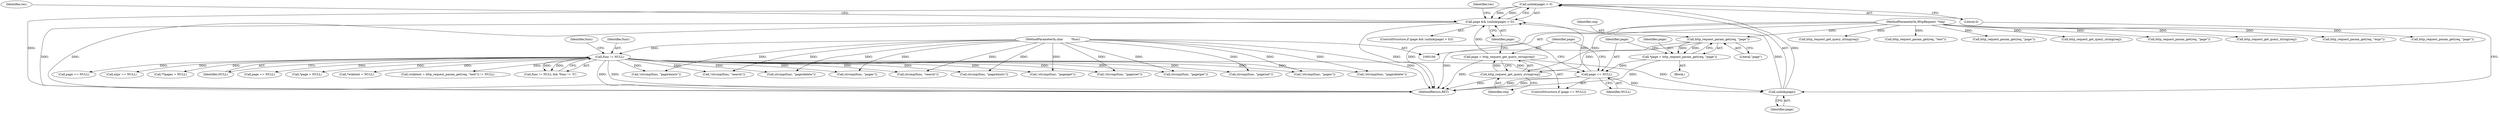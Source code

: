 digraph "0_didiwiki_5e5c796617e1712905dc5462b94bd5e6c08d15ea_0@API" {
"1000217" [label="(Call,unlink(page) > 0)"];
"1000218" [label="(Call,unlink(page))"];
"1000207" [label="(Call,page == NULL)"];
"1000201" [label="(Call,*page = http_request_param_get(req, \"page\"))"];
"1000203" [label="(Call,http_request_param_get(req, \"page\"))"];
"1000101" [label="(MethodParameterIn,HttpRequest  *req)"];
"1000107" [label="(Call,func != NULL)"];
"1000103" [label="(MethodParameterIn,char         *func)"];
"1000210" [label="(Call,page = http_request_get_query_string(req))"];
"1000212" [label="(Call,http_request_get_query_string(req))"];
"1000215" [label="(Call,page && (unlink(page) > 0))"];
"1000354" [label="(MethodReturn,RET)"];
"1000154" [label="(Call,!strcmp(func, \"page/set\"))"];
"1000101" [label="(MethodParameterIn,HttpRequest  *req)"];
"1000195" [label="(Call,!strcmp(func, \"page/delete\"))"];
"1000294" [label="(Call,http_request_get_query_string(req))"];
"1000272" [label="(Call,strcmp(func, \"search\"))"];
"1000117" [label="(Call,strcmp(func, \"page/get\"))"];
"1000268" [label="(Call,strcmp(func, \"pages\"))"];
"1000103" [label="(MethodParameterIn,char         *func)"];
"1000108" [label="(Identifier,func)"];
"1000242" [label="(Call,page == NULL)"];
"1000155" [label="(Call,strcmp(func, \"page/set\"))"];
"1000203" [label="(Call,http_request_param_get(req, \"page\"))"];
"1000267" [label="(Call,!strcmp(func, \"pages\"))"];
"1000172" [label="(Call,http_request_param_get(req, \"text\"))"];
"1000223" [label="(Identifier,res)"];
"1000206" [label="(ControlStructure,if (page == NULL))"];
"1000216" [label="(Identifier,page)"];
"1000164" [label="(Call,*page = NULL)"];
"1000219" [label="(Identifier,page)"];
"1000124" [label="(Call,http_request_param_get(req, \"page\"))"];
"1000160" [label="(Call,*wikitext = NULL)"];
"1000169" [label="(Call,(wikitext = http_request_param_get(req, \"text\")) != NULL)"];
"1000209" [label="(Identifier,NULL)"];
"1000106" [label="(Call,func != NULL && *func != '\0')"];
"1000112" [label="(Identifier,func)"];
"1000133" [label="(Call,http_request_get_query_string(req))"];
"1000107" [label="(Call,func != NULL)"];
"1000202" [label="(Identifier,page)"];
"1000230" [label="(Call,!strcmp(func, \"page/exists\"))"];
"1000211" [label="(Identifier,page)"];
"1000220" [label="(Literal,0)"];
"1000128" [label="(Call,page == NULL)"];
"1000271" [label="(Call,!strcmp(func, \"search\"))"];
"1000207" [label="(Call,page == NULL)"];
"1000238" [label="(Call,http_request_param_get(req, \"page\"))"];
"1000196" [label="(Call,strcmp(func, \"page/delete\"))"];
"1000199" [label="(Block,)"];
"1000345" [label="(Identifier,res)"];
"1000201" [label="(Call,*page = http_request_param_get(req, \"page\"))"];
"1000231" [label="(Call,strcmp(func, \"page/exists\"))"];
"1000116" [label="(Call,!strcmp(func, \"page/get\"))"];
"1000212" [label="(Call,http_request_get_query_string(req))"];
"1000214" [label="(ControlStructure,if (page && (unlink(page) > 0)))"];
"1000204" [label="(Identifier,req)"];
"1000247" [label="(Call,http_request_get_query_string(req))"];
"1000217" [label="(Call,unlink(page) > 0)"];
"1000285" [label="(Call,http_request_param_get(req, \"expr\"))"];
"1000289" [label="(Call,expr == NULL)"];
"1000277" [label="(Call,**pages = NULL)"];
"1000208" [label="(Identifier,page)"];
"1000218" [label="(Call,unlink(page))"];
"1000109" [label="(Identifier,NULL)"];
"1000213" [label="(Identifier,req)"];
"1000179" [label="(Call,http_request_param_get(req, \"page\"))"];
"1000205" [label="(Literal,\"page\")"];
"1000210" [label="(Call,page = http_request_get_query_string(req))"];
"1000215" [label="(Call,page && (unlink(page) > 0))"];
"1000217" -> "1000215"  [label="AST: "];
"1000217" -> "1000220"  [label="CFG: "];
"1000218" -> "1000217"  [label="AST: "];
"1000220" -> "1000217"  [label="AST: "];
"1000215" -> "1000217"  [label="CFG: "];
"1000217" -> "1000354"  [label="DDG: "];
"1000217" -> "1000215"  [label="DDG: "];
"1000217" -> "1000215"  [label="DDG: "];
"1000218" -> "1000217"  [label="DDG: "];
"1000218" -> "1000219"  [label="CFG: "];
"1000219" -> "1000218"  [label="AST: "];
"1000220" -> "1000218"  [label="CFG: "];
"1000218" -> "1000215"  [label="DDG: "];
"1000207" -> "1000218"  [label="DDG: "];
"1000210" -> "1000218"  [label="DDG: "];
"1000207" -> "1000206"  [label="AST: "];
"1000207" -> "1000209"  [label="CFG: "];
"1000208" -> "1000207"  [label="AST: "];
"1000209" -> "1000207"  [label="AST: "];
"1000211" -> "1000207"  [label="CFG: "];
"1000216" -> "1000207"  [label="CFG: "];
"1000207" -> "1000354"  [label="DDG: "];
"1000207" -> "1000354"  [label="DDG: "];
"1000201" -> "1000207"  [label="DDG: "];
"1000107" -> "1000207"  [label="DDG: "];
"1000207" -> "1000215"  [label="DDG: "];
"1000201" -> "1000199"  [label="AST: "];
"1000201" -> "1000203"  [label="CFG: "];
"1000202" -> "1000201"  [label="AST: "];
"1000203" -> "1000201"  [label="AST: "];
"1000208" -> "1000201"  [label="CFG: "];
"1000201" -> "1000354"  [label="DDG: "];
"1000203" -> "1000201"  [label="DDG: "];
"1000203" -> "1000201"  [label="DDG: "];
"1000203" -> "1000205"  [label="CFG: "];
"1000204" -> "1000203"  [label="AST: "];
"1000205" -> "1000203"  [label="AST: "];
"1000203" -> "1000354"  [label="DDG: "];
"1000101" -> "1000203"  [label="DDG: "];
"1000203" -> "1000212"  [label="DDG: "];
"1000101" -> "1000100"  [label="AST: "];
"1000101" -> "1000354"  [label="DDG: "];
"1000101" -> "1000124"  [label="DDG: "];
"1000101" -> "1000133"  [label="DDG: "];
"1000101" -> "1000172"  [label="DDG: "];
"1000101" -> "1000179"  [label="DDG: "];
"1000101" -> "1000212"  [label="DDG: "];
"1000101" -> "1000238"  [label="DDG: "];
"1000101" -> "1000247"  [label="DDG: "];
"1000101" -> "1000285"  [label="DDG: "];
"1000101" -> "1000294"  [label="DDG: "];
"1000107" -> "1000106"  [label="AST: "];
"1000107" -> "1000109"  [label="CFG: "];
"1000108" -> "1000107"  [label="AST: "];
"1000109" -> "1000107"  [label="AST: "];
"1000112" -> "1000107"  [label="CFG: "];
"1000106" -> "1000107"  [label="CFG: "];
"1000107" -> "1000354"  [label="DDG: "];
"1000107" -> "1000354"  [label="DDG: "];
"1000107" -> "1000106"  [label="DDG: "];
"1000107" -> "1000106"  [label="DDG: "];
"1000103" -> "1000107"  [label="DDG: "];
"1000107" -> "1000116"  [label="DDG: "];
"1000107" -> "1000117"  [label="DDG: "];
"1000107" -> "1000128"  [label="DDG: "];
"1000107" -> "1000154"  [label="DDG: "];
"1000107" -> "1000155"  [label="DDG: "];
"1000107" -> "1000160"  [label="DDG: "];
"1000107" -> "1000164"  [label="DDG: "];
"1000107" -> "1000169"  [label="DDG: "];
"1000107" -> "1000195"  [label="DDG: "];
"1000107" -> "1000196"  [label="DDG: "];
"1000107" -> "1000230"  [label="DDG: "];
"1000107" -> "1000231"  [label="DDG: "];
"1000107" -> "1000242"  [label="DDG: "];
"1000107" -> "1000267"  [label="DDG: "];
"1000107" -> "1000268"  [label="DDG: "];
"1000107" -> "1000271"  [label="DDG: "];
"1000107" -> "1000272"  [label="DDG: "];
"1000107" -> "1000277"  [label="DDG: "];
"1000107" -> "1000289"  [label="DDG: "];
"1000103" -> "1000100"  [label="AST: "];
"1000103" -> "1000354"  [label="DDG: "];
"1000103" -> "1000116"  [label="DDG: "];
"1000103" -> "1000117"  [label="DDG: "];
"1000103" -> "1000154"  [label="DDG: "];
"1000103" -> "1000155"  [label="DDG: "];
"1000103" -> "1000195"  [label="DDG: "];
"1000103" -> "1000196"  [label="DDG: "];
"1000103" -> "1000230"  [label="DDG: "];
"1000103" -> "1000231"  [label="DDG: "];
"1000103" -> "1000267"  [label="DDG: "];
"1000103" -> "1000268"  [label="DDG: "];
"1000103" -> "1000271"  [label="DDG: "];
"1000103" -> "1000272"  [label="DDG: "];
"1000210" -> "1000206"  [label="AST: "];
"1000210" -> "1000212"  [label="CFG: "];
"1000211" -> "1000210"  [label="AST: "];
"1000212" -> "1000210"  [label="AST: "];
"1000216" -> "1000210"  [label="CFG: "];
"1000210" -> "1000354"  [label="DDG: "];
"1000212" -> "1000210"  [label="DDG: "];
"1000210" -> "1000215"  [label="DDG: "];
"1000212" -> "1000213"  [label="CFG: "];
"1000213" -> "1000212"  [label="AST: "];
"1000212" -> "1000354"  [label="DDG: "];
"1000215" -> "1000214"  [label="AST: "];
"1000215" -> "1000216"  [label="CFG: "];
"1000216" -> "1000215"  [label="AST: "];
"1000223" -> "1000215"  [label="CFG: "];
"1000345" -> "1000215"  [label="CFG: "];
"1000215" -> "1000354"  [label="DDG: "];
"1000215" -> "1000354"  [label="DDG: "];
"1000215" -> "1000354"  [label="DDG: "];
}
